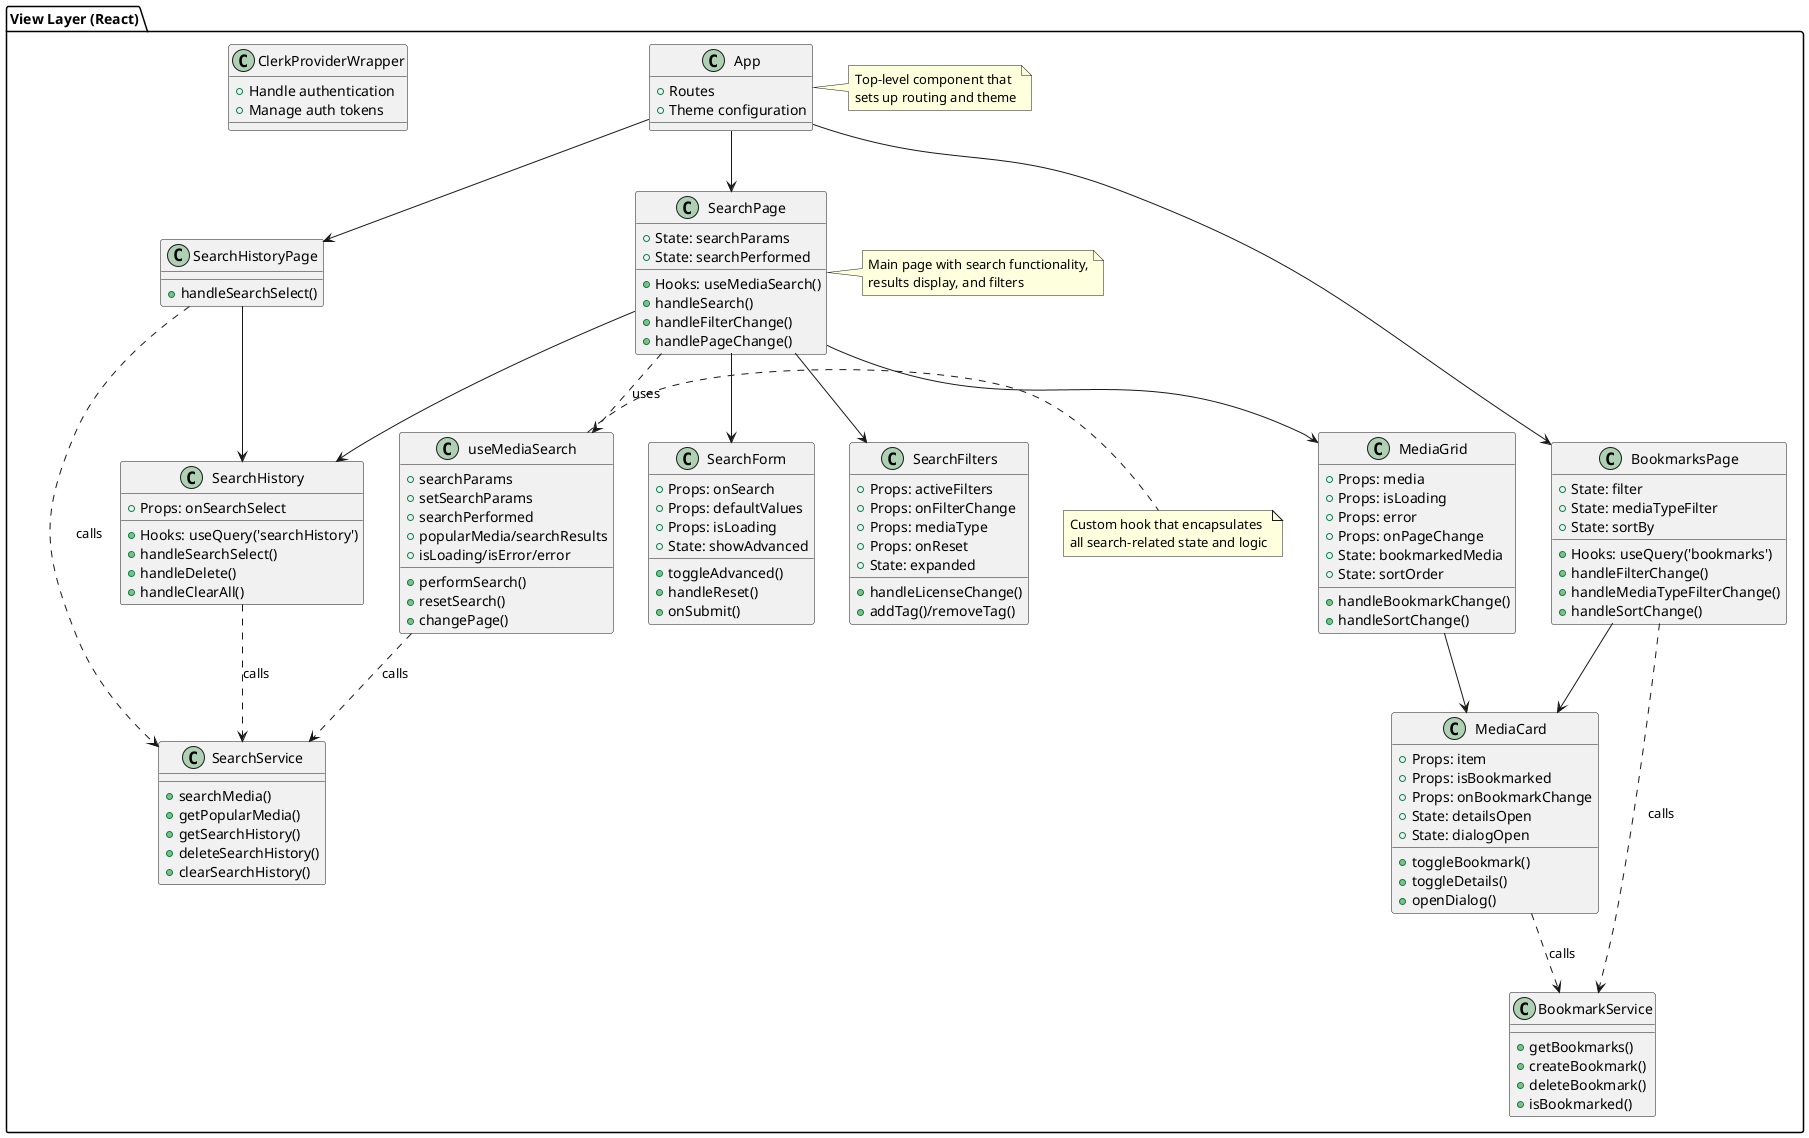 @startuml View Layer Flow

package "View Layer (React)" {
    ' Main app components
    class App {
        +Routes
        +Theme configuration
    }
    
    class ClerkProviderWrapper {
        +Handle authentication
        +Manage auth tokens
    }
    
    ' Pages
    class SearchPage {
        +State: searchParams
        +State: searchPerformed
        +Hooks: useMediaSearch()
        +handleSearch()
        +handleFilterChange()
        +handlePageChange()
    }
    
    class BookmarksPage {
        +State: filter
        +State: mediaTypeFilter 
        +State: sortBy
        +Hooks: useQuery('bookmarks')
        +handleFilterChange()
        +handleMediaTypeFilterChange()
        +handleSortChange()
    }
    
    class SearchHistoryPage {
        +handleSearchSelect()
    }
    
    ' Components
    class SearchForm {
        +Props: onSearch
        +Props: defaultValues
        +Props: isLoading
        +State: showAdvanced
        +toggleAdvanced()
        +handleReset()
        +onSubmit()
    }
    
    class SearchFilters {
        +Props: activeFilters
        +Props: onFilterChange
        +Props: mediaType
        +Props: onReset
        +State: expanded
        +handleLicenseChange()
        +addTag()/removeTag()
    }
    
    class MediaGrid {
        +Props: media
        +Props: isLoading
        +Props: error
        +Props: onPageChange
        +State: bookmarkedMedia
        +State: sortOrder
        +handleBookmarkChange()
        +handleSortChange()
    }
    
    class MediaCard {
        +Props: item
        +Props: isBookmarked
        +Props: onBookmarkChange
        +State: detailsOpen
        +State: dialogOpen
        +toggleBookmark()
        +toggleDetails()
        +openDialog()
    }
    
    class SearchHistory {
        +Props: onSearchSelect
        +Hooks: useQuery('searchHistory')
        +handleSearchSelect()
        +handleDelete()
        +handleClearAll()
    }
    
    ' Services
    class SearchService {
        +searchMedia()
        +getPopularMedia()
        +getSearchHistory()
        +deleteSearchHistory() 
        +clearSearchHistory()
    }
    
    class BookmarkService {
        +getBookmarks()
        +createBookmark()
        +deleteBookmark()
        +isBookmarked()
    }
    
    ' Custom hooks
    class useMediaSearch {
        +searchParams
        +setSearchParams
        +searchPerformed
        +popularMedia/searchResults
        +isLoading/isError/error
        +performSearch()
        +resetSearch()
        +changePage()
    }
    
    ' Component hierarchy
    App --> SearchPage
    App --> BookmarksPage
    App --> SearchHistoryPage
    
    SearchPage --> SearchForm
    SearchPage --> MediaGrid
    SearchPage --> SearchFilters
    SearchPage --> SearchHistory
    
    BookmarksPage --> MediaCard
    
    SearchHistoryPage --> SearchHistory
    
    MediaGrid --> MediaCard
    
    ' Data flow
    SearchPage ..> useMediaSearch : "uses"
    useMediaSearch ..> SearchService : "calls"
    BookmarksPage ..> BookmarkService : "calls"
    SearchHistoryPage ..> SearchService : "calls"
    MediaCard ..> BookmarkService : "calls"
    SearchHistory ..> SearchService : "calls"
    
    note right of useMediaSearch
        Custom hook that encapsulates
        all search-related state and logic
    end note
    
    note right of App
        Top-level component that
        sets up routing and theme
    end note
    
    note right of SearchPage
        Main page with search functionality,
        results display, and filters
    end note
}

@enduml